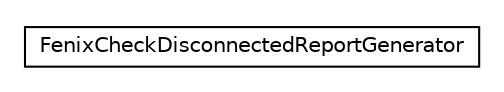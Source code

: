 #!/usr/local/bin/dot
#
# Class diagram 
# Generated by UMLGraph version 5.1 (http://www.umlgraph.org/)
#

digraph G {
	edge [fontname="Helvetica",fontsize=10,labelfontname="Helvetica",labelfontsize=10];
	node [fontname="Helvetica",fontsize=10,shape=plaintext];
	nodesep=0.25;
	ranksep=0.5;
	// pt.ist.fenixframework.pstm.dml.codeGenerator.oneBoxPerObject.FenixCheckDisconnectedReportGenerator
	c478 [label=<<table title="pt.ist.fenixframework.pstm.dml.codeGenerator.oneBoxPerObject.FenixCheckDisconnectedReportGenerator" border="0" cellborder="1" cellspacing="0" cellpadding="2" port="p" href="./FenixCheckDisconnectedReportGenerator.html">
		<tr><td><table border="0" cellspacing="0" cellpadding="1">
<tr><td align="center" balign="center"> FenixCheckDisconnectedReportGenerator </td></tr>
		</table></td></tr>
		</table>>, fontname="Helvetica", fontcolor="black", fontsize=10.0];
}

